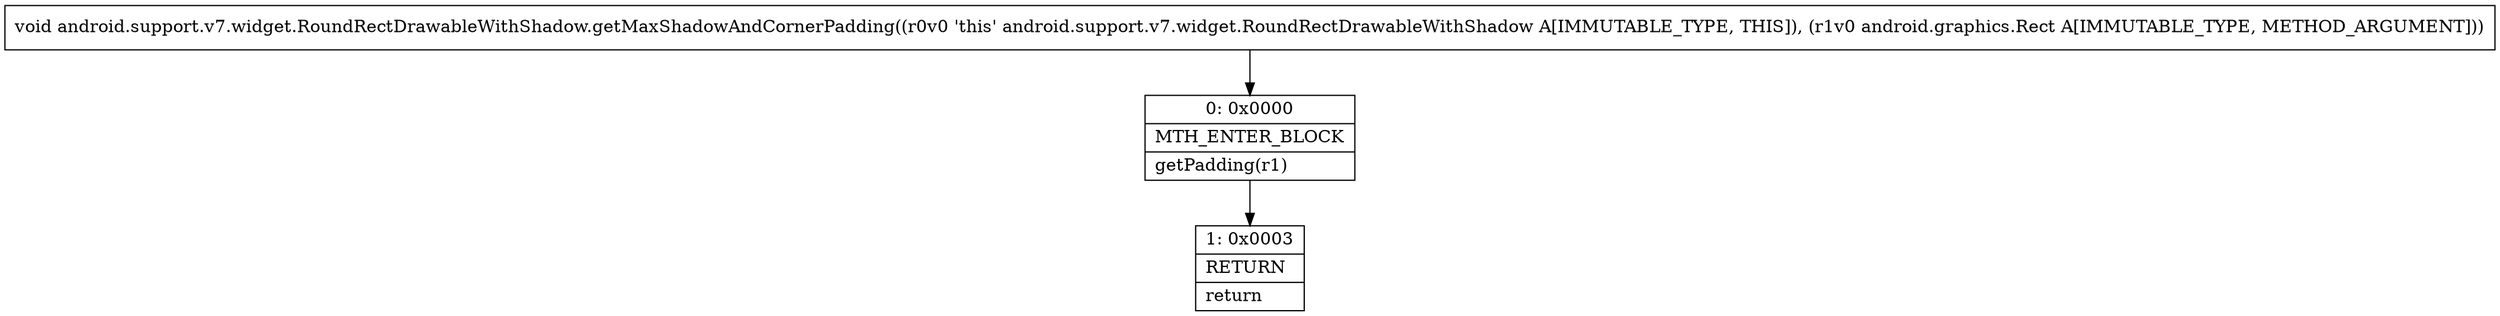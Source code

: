 digraph "CFG forandroid.support.v7.widget.RoundRectDrawableWithShadow.getMaxShadowAndCornerPadding(Landroid\/graphics\/Rect;)V" {
Node_0 [shape=record,label="{0\:\ 0x0000|MTH_ENTER_BLOCK\l|getPadding(r1)\l}"];
Node_1 [shape=record,label="{1\:\ 0x0003|RETURN\l|return\l}"];
MethodNode[shape=record,label="{void android.support.v7.widget.RoundRectDrawableWithShadow.getMaxShadowAndCornerPadding((r0v0 'this' android.support.v7.widget.RoundRectDrawableWithShadow A[IMMUTABLE_TYPE, THIS]), (r1v0 android.graphics.Rect A[IMMUTABLE_TYPE, METHOD_ARGUMENT])) }"];
MethodNode -> Node_0;
Node_0 -> Node_1;
}

